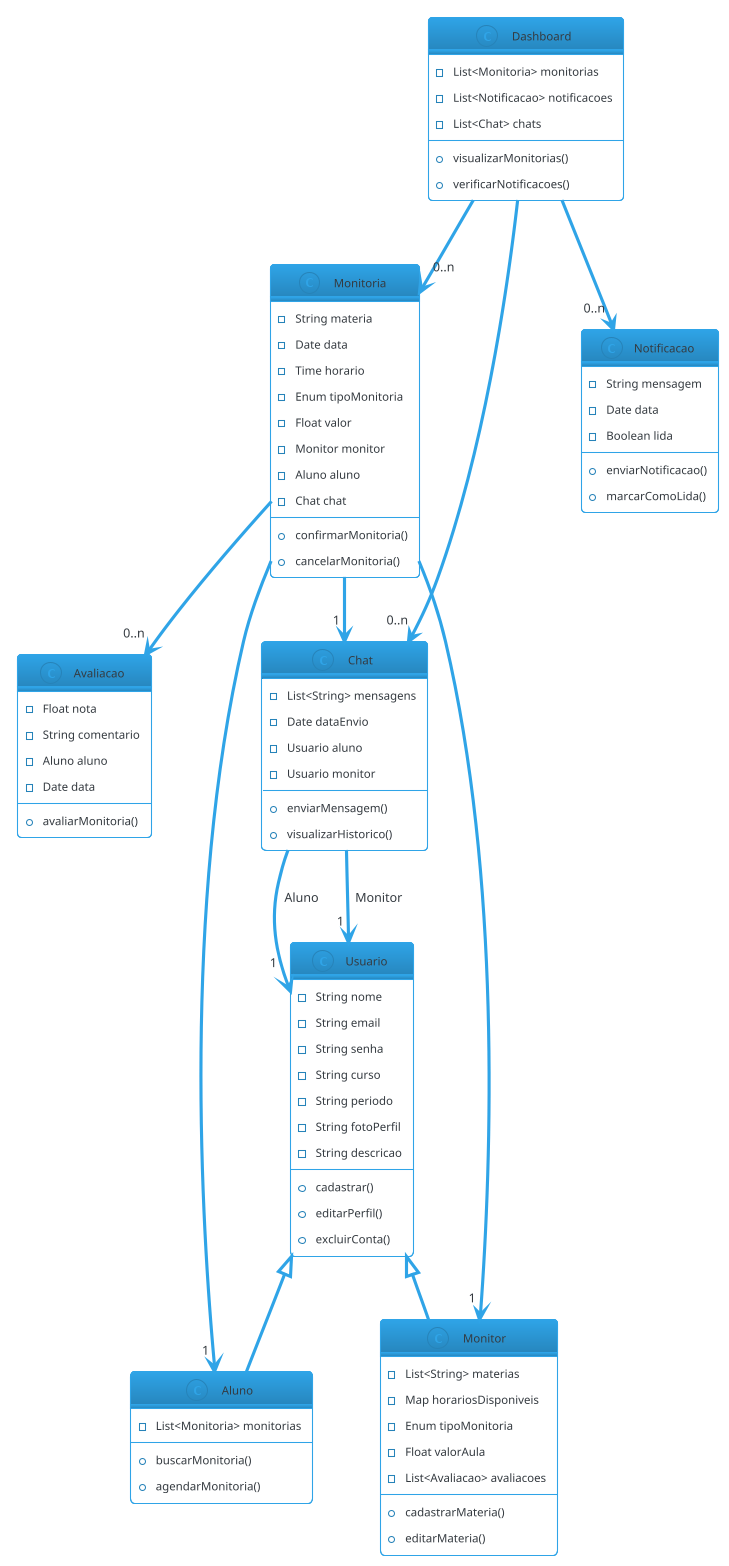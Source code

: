 @startuml
!theme cerulean-outline
class Usuario {
    - String nome
    - String email
    - String senha
    - String curso
    - String periodo
    - String fotoPerfil
    - String descricao
    + cadastrar()
    + editarPerfil()
    + excluirConta()
}

class Monitor {
    - List<String> materias
    - Map horariosDisponiveis
    - Enum tipoMonitoria
    - Float valorAula
    - List<Avaliacao> avaliacoes
    + cadastrarMateria()
    + editarMateria()
}

class Aluno {
    - List<Monitoria> monitorias
    + buscarMonitoria()
    + agendarMonitoria()
}

class Monitoria {
    - String materia
    - Date data
    - Time horario
    - Enum tipoMonitoria
    - Float valor
    - Monitor monitor
    - Aluno aluno
    - Chat chat
    + confirmarMonitoria()
    + cancelarMonitoria()
}

class Avaliacao {
    - Float nota
    - String comentario
    - Aluno aluno
    - Date data
    + avaliarMonitoria()
}

class Chat {
    - List<String> mensagens
    - Date dataEnvio
    - Usuario aluno
    - Usuario monitor
    + enviarMensagem()
    + visualizarHistorico()
}

class Dashboard {
    - List<Monitoria> monitorias
    - List<Notificacao> notificacoes
    - List<Chat> chats
    + visualizarMonitorias()
    + verificarNotificacoes()
}

class Notificacao {
    - String mensagem
    - Date data
    - Boolean lida
    + enviarNotificacao()
    + marcarComoLida()
}

Usuario <|-- Monitor
Usuario <|-- Aluno
Monitoria --> "1" Monitor
Monitoria --> "1" Aluno
Monitoria --> "1" Chat
Chat --> "1" Usuario : Aluno
Chat --> "1" Usuario : Monitor
Monitoria --> "0..n" Avaliacao
Dashboard --> "0..n" Monitoria
Dashboard --> "0..n" Notificacao
Dashboard --> "0..n" Chat
@enduml
